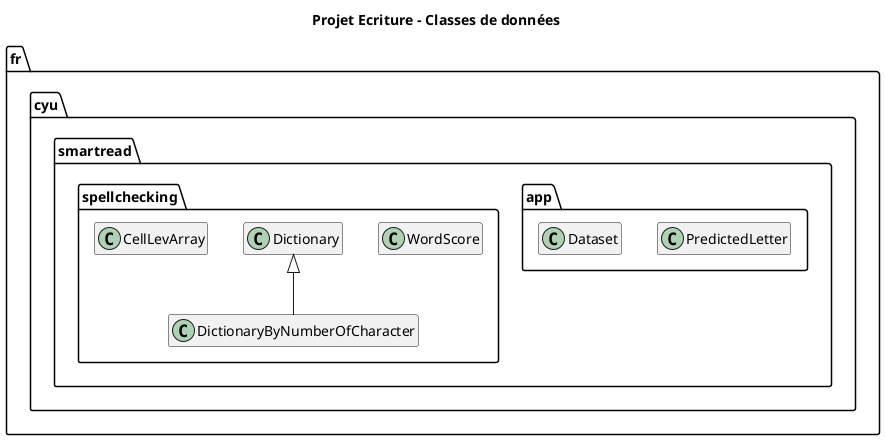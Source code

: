 @startuml "GLP_Ecriture_2023_classes-de-donnees"

skinparam backgroundColor #FFF
skinparam linetype ortho
'skinparam ClassAttributeIconSize 0

hide members

set namespaceSeparator .

title Projet Ecriture - Classes de données

package fr.cyu.smartread {
    package app {
        class PredictedLetter
        class Dataset
    }
    package spellchecking {
        class WordScore
        class Dictionary
        class DictionaryByNumberOfCharacter extends Dictionary
        class CellLevArray
    }
}

@enduml